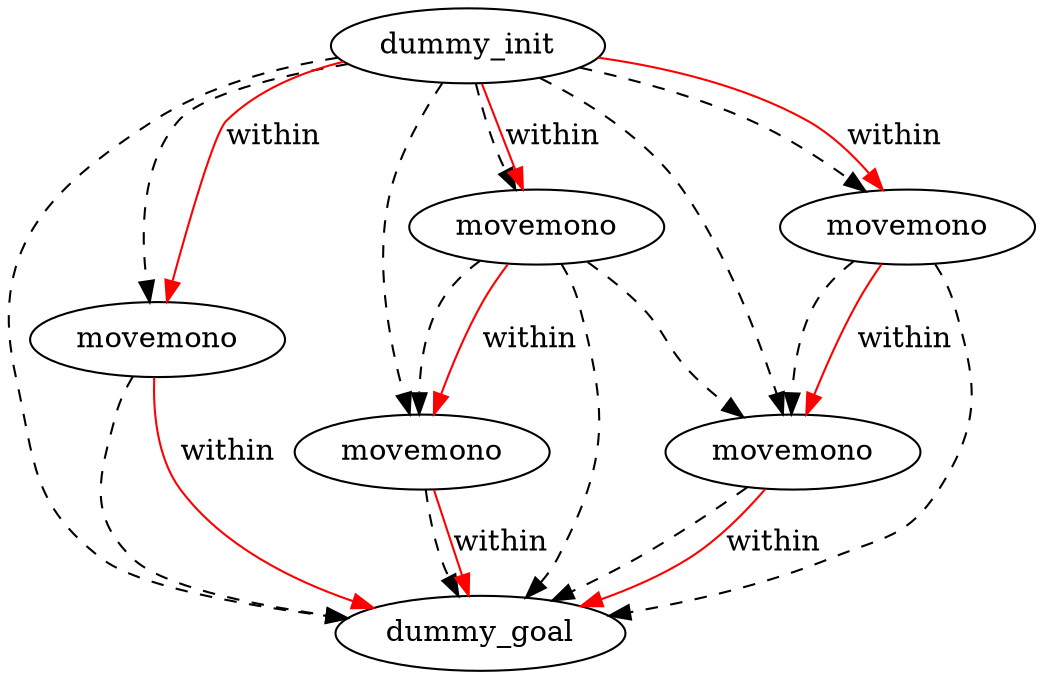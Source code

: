 digraph {
	"29cf4c70-e756-41e0-a657-41db61bc7c56" [label=dummy_init]
	"f1da833d-1550-2390-74c0-db3e666a4a82" [label=dummy_goal]
	"01ddc628-bef4-6f0c-d4d6-761ce92fd9fd" [label=movemono]
	"22212e52-d6e3-8103-5df7-0cc1133b385e" [label=movemono]
	"83f9b580-a499-eb92-f589-de14eee06433" [label=movemono]
	"86e5edf4-6bfd-c189-b705-10f894ba0d7c" [label=movemono]
	"bf3b1681-0e4d-364e-397e-8bfbd3ec2149" [label=movemono]
	"29cf4c70-e756-41e0-a657-41db61bc7c56" -> "01ddc628-bef4-6f0c-d4d6-761ce92fd9fd" [color=black style=dashed]
	"83f9b580-a499-eb92-f589-de14eee06433" -> "f1da833d-1550-2390-74c0-db3e666a4a82" [color=black style=dashed]
	"29cf4c70-e756-41e0-a657-41db61bc7c56" -> "83f9b580-a499-eb92-f589-de14eee06433" [color=black style=dashed]
	"29cf4c70-e756-41e0-a657-41db61bc7c56" -> "bf3b1681-0e4d-364e-397e-8bfbd3ec2149" [color=black style=dashed]
	"29cf4c70-e756-41e0-a657-41db61bc7c56" -> "86e5edf4-6bfd-c189-b705-10f894ba0d7c" [color=black style=dashed]
	"83f9b580-a499-eb92-f589-de14eee06433" -> "22212e52-d6e3-8103-5df7-0cc1133b385e" [color=black style=dashed]
	"bf3b1681-0e4d-364e-397e-8bfbd3ec2149" -> "f1da833d-1550-2390-74c0-db3e666a4a82" [color=black style=dashed]
	"86e5edf4-6bfd-c189-b705-10f894ba0d7c" -> "f1da833d-1550-2390-74c0-db3e666a4a82" [color=black style=dashed]
	"01ddc628-bef4-6f0c-d4d6-761ce92fd9fd" -> "f1da833d-1550-2390-74c0-db3e666a4a82" [color=black style=dashed]
	"29cf4c70-e756-41e0-a657-41db61bc7c56" -> "f1da833d-1550-2390-74c0-db3e666a4a82" [color=black style=dashed]
	"29cf4c70-e756-41e0-a657-41db61bc7c56" -> "22212e52-d6e3-8103-5df7-0cc1133b385e" [color=black style=dashed]
	"22212e52-d6e3-8103-5df7-0cc1133b385e" -> "f1da833d-1550-2390-74c0-db3e666a4a82" [color=black style=dashed]
	"83f9b580-a499-eb92-f589-de14eee06433" -> "86e5edf4-6bfd-c189-b705-10f894ba0d7c" [color=black style=dashed]
	"bf3b1681-0e4d-364e-397e-8bfbd3ec2149" -> "86e5edf4-6bfd-c189-b705-10f894ba0d7c" [color=black style=dashed]
	"22212e52-d6e3-8103-5df7-0cc1133b385e" -> "f1da833d-1550-2390-74c0-db3e666a4a82" [label=within color=red]
	"bf3b1681-0e4d-364e-397e-8bfbd3ec2149" -> "86e5edf4-6bfd-c189-b705-10f894ba0d7c" [label=within color=red]
	"01ddc628-bef4-6f0c-d4d6-761ce92fd9fd" -> "f1da833d-1550-2390-74c0-db3e666a4a82" [label=within color=red]
	"83f9b580-a499-eb92-f589-de14eee06433" -> "22212e52-d6e3-8103-5df7-0cc1133b385e" [label=within color=red]
	"86e5edf4-6bfd-c189-b705-10f894ba0d7c" -> "f1da833d-1550-2390-74c0-db3e666a4a82" [label=within color=red]
	"29cf4c70-e756-41e0-a657-41db61bc7c56" -> "83f9b580-a499-eb92-f589-de14eee06433" [label=within color=red]
	"29cf4c70-e756-41e0-a657-41db61bc7c56" -> "01ddc628-bef4-6f0c-d4d6-761ce92fd9fd" [label=within color=red]
	"29cf4c70-e756-41e0-a657-41db61bc7c56" -> "bf3b1681-0e4d-364e-397e-8bfbd3ec2149" [label=within color=red]
}
